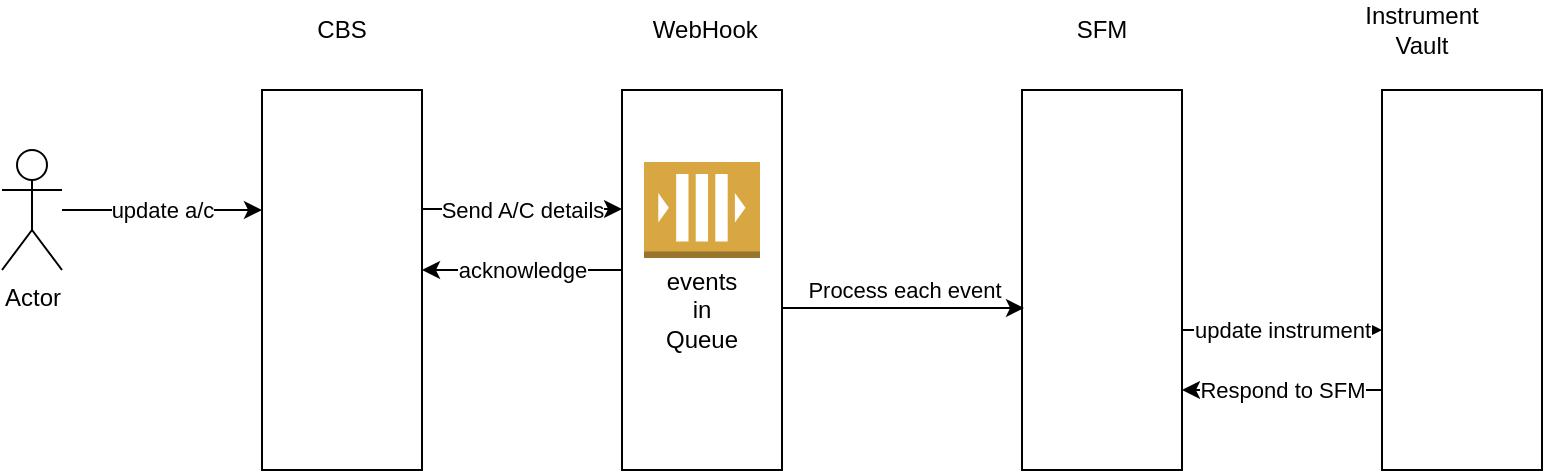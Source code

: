 <mxfile version="14.2.4" type="github">
  <diagram id="h0_INfSGV6C2thQQo2W5" name="Page-1">
    <mxGraphModel dx="868" dy="425" grid="1" gridSize="10" guides="1" tooltips="1" connect="1" arrows="1" fold="1" page="1" pageScale="1" pageWidth="850" pageHeight="1100" math="0" shadow="0">
      <root>
        <mxCell id="0" />
        <mxCell id="1" parent="0" />
        <mxCell id="Q6B9SEIAQACwiSJehnKT-1" value="" style="rounded=0;whiteSpace=wrap;html=1;" vertex="1" parent="1">
          <mxGeometry x="160" y="120" width="80" height="190" as="geometry" />
        </mxCell>
        <mxCell id="Q6B9SEIAQACwiSJehnKT-2" value="" style="rounded=0;whiteSpace=wrap;html=1;" vertex="1" parent="1">
          <mxGeometry x="540" y="120" width="80" height="190" as="geometry" />
        </mxCell>
        <mxCell id="Q6B9SEIAQACwiSJehnKT-3" value="" style="rounded=0;whiteSpace=wrap;html=1;" vertex="1" parent="1">
          <mxGeometry x="340" y="120" width="80" height="190" as="geometry" />
        </mxCell>
        <mxCell id="Q6B9SEIAQACwiSJehnKT-4" value="&amp;nbsp;WebHook" style="text;html=1;strokeColor=none;fillColor=none;align=center;verticalAlign=middle;whiteSpace=wrap;rounded=0;" vertex="1" parent="1">
          <mxGeometry x="360" y="80" width="40" height="20" as="geometry" />
        </mxCell>
        <mxCell id="Q6B9SEIAQACwiSJehnKT-5" value="SFM" style="text;html=1;strokeColor=none;fillColor=none;align=center;verticalAlign=middle;whiteSpace=wrap;rounded=0;" vertex="1" parent="1">
          <mxGeometry x="560" y="80" width="40" height="20" as="geometry" />
        </mxCell>
        <mxCell id="Q6B9SEIAQACwiSJehnKT-6" value="CBS" style="text;html=1;strokeColor=none;fillColor=none;align=center;verticalAlign=middle;whiteSpace=wrap;rounded=0;" vertex="1" parent="1">
          <mxGeometry x="180" y="80" width="40" height="20" as="geometry" />
        </mxCell>
        <mxCell id="Q6B9SEIAQACwiSJehnKT-7" value="Actor" style="shape=umlActor;verticalLabelPosition=bottom;verticalAlign=top;html=1;outlineConnect=0;" vertex="1" parent="1">
          <mxGeometry x="30" y="150" width="30" height="60" as="geometry" />
        </mxCell>
        <mxCell id="Q6B9SEIAQACwiSJehnKT-8" value="" style="endArrow=classic;html=1;" edge="1" parent="1" source="Q6B9SEIAQACwiSJehnKT-7">
          <mxGeometry relative="1" as="geometry">
            <mxPoint x="60" y="180" as="sourcePoint" />
            <mxPoint x="160" y="180" as="targetPoint" />
          </mxGeometry>
        </mxCell>
        <mxCell id="Q6B9SEIAQACwiSJehnKT-9" value="update a/c" style="edgeLabel;resizable=0;html=1;align=center;verticalAlign=middle;" connectable="0" vertex="1" parent="Q6B9SEIAQACwiSJehnKT-8">
          <mxGeometry relative="1" as="geometry" />
        </mxCell>
        <mxCell id="Q6B9SEIAQACwiSJehnKT-10" value="" style="endArrow=classic;html=1;" edge="1" parent="1">
          <mxGeometry relative="1" as="geometry">
            <mxPoint x="240" y="179.5" as="sourcePoint" />
            <mxPoint x="340" y="179.5" as="targetPoint" />
          </mxGeometry>
        </mxCell>
        <mxCell id="Q6B9SEIAQACwiSJehnKT-11" value="Send A/C details" style="edgeLabel;resizable=0;html=1;align=center;verticalAlign=middle;" connectable="0" vertex="1" parent="Q6B9SEIAQACwiSJehnKT-10">
          <mxGeometry relative="1" as="geometry" />
        </mxCell>
        <mxCell id="Q6B9SEIAQACwiSJehnKT-12" value="" style="rounded=0;whiteSpace=wrap;html=1;" vertex="1" parent="1">
          <mxGeometry x="720" y="120" width="80" height="190" as="geometry" />
        </mxCell>
        <mxCell id="Q6B9SEIAQACwiSJehnKT-13" value="Instrument Vault" style="text;html=1;strokeColor=none;fillColor=none;align=center;verticalAlign=middle;whiteSpace=wrap;rounded=0;" vertex="1" parent="1">
          <mxGeometry x="720" y="80" width="40" height="20" as="geometry" />
        </mxCell>
        <mxCell id="Q6B9SEIAQACwiSJehnKT-14" value="" style="outlineConnect=0;dashed=0;verticalLabelPosition=bottom;verticalAlign=top;align=center;html=1;shape=mxgraph.aws3.queue;fillColor=#D9A741;gradientColor=none;" vertex="1" parent="1">
          <mxGeometry x="351" y="156" width="58" height="48" as="geometry" />
        </mxCell>
        <mxCell id="Q6B9SEIAQACwiSJehnKT-15" value="events in Queue" style="text;html=1;strokeColor=none;fillColor=none;align=center;verticalAlign=middle;whiteSpace=wrap;rounded=0;" vertex="1" parent="1">
          <mxGeometry x="360" y="220" width="40" height="20" as="geometry" />
        </mxCell>
        <mxCell id="Q6B9SEIAQACwiSJehnKT-16" value="" style="endArrow=classic;html=1;exitX=1;exitY=0.574;exitDx=0;exitDy=0;exitPerimeter=0;" edge="1" parent="1" source="Q6B9SEIAQACwiSJehnKT-3">
          <mxGeometry relative="1" as="geometry">
            <mxPoint x="420" y="180" as="sourcePoint" />
            <mxPoint x="541" y="229" as="targetPoint" />
            <Array as="points" />
          </mxGeometry>
        </mxCell>
        <mxCell id="Q6B9SEIAQACwiSJehnKT-17" value="Process each event" style="edgeLabel;resizable=0;html=1;align=center;verticalAlign=middle;" connectable="0" vertex="1" parent="Q6B9SEIAQACwiSJehnKT-16">
          <mxGeometry relative="1" as="geometry">
            <mxPoint y="-9.03" as="offset" />
          </mxGeometry>
        </mxCell>
        <mxCell id="Q6B9SEIAQACwiSJehnKT-18" value="" style="endArrow=classic;html=1;" edge="1" parent="1">
          <mxGeometry relative="1" as="geometry">
            <mxPoint x="340" y="210" as="sourcePoint" />
            <mxPoint x="240" y="210" as="targetPoint" />
          </mxGeometry>
        </mxCell>
        <mxCell id="Q6B9SEIAQACwiSJehnKT-19" value="acknowledge" style="edgeLabel;resizable=0;html=1;align=center;verticalAlign=middle;" connectable="0" vertex="1" parent="Q6B9SEIAQACwiSJehnKT-18">
          <mxGeometry relative="1" as="geometry" />
        </mxCell>
        <mxCell id="Q6B9SEIAQACwiSJehnKT-20" value="" style="endArrow=classic;html=1;" edge="1" parent="1">
          <mxGeometry relative="1" as="geometry">
            <mxPoint x="620" y="240" as="sourcePoint" />
            <mxPoint x="720" y="240" as="targetPoint" />
          </mxGeometry>
        </mxCell>
        <mxCell id="Q6B9SEIAQACwiSJehnKT-21" value="update instrument" style="edgeLabel;resizable=0;html=1;align=center;verticalAlign=middle;" connectable="0" vertex="1" parent="Q6B9SEIAQACwiSJehnKT-20">
          <mxGeometry relative="1" as="geometry" />
        </mxCell>
        <mxCell id="Q6B9SEIAQACwiSJehnKT-22" value="" style="endArrow=classic;html=1;" edge="1" parent="1">
          <mxGeometry relative="1" as="geometry">
            <mxPoint x="720" y="270" as="sourcePoint" />
            <mxPoint x="620" y="270" as="targetPoint" />
          </mxGeometry>
        </mxCell>
        <mxCell id="Q6B9SEIAQACwiSJehnKT-23" value="Respond to SFM" style="edgeLabel;resizable=0;html=1;align=center;verticalAlign=middle;" connectable="0" vertex="1" parent="Q6B9SEIAQACwiSJehnKT-22">
          <mxGeometry relative="1" as="geometry" />
        </mxCell>
      </root>
    </mxGraphModel>
  </diagram>
</mxfile>
